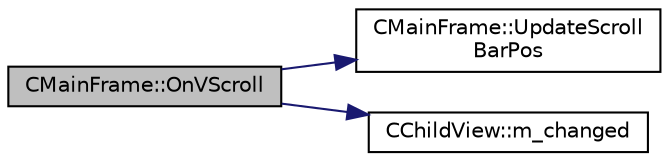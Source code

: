 digraph "CMainFrame::OnVScroll"
{
  edge [fontname="Helvetica",fontsize="10",labelfontname="Helvetica",labelfontsize="10"];
  node [fontname="Helvetica",fontsize="10",shape=record];
  rankdir="LR";
  Node10 [label="CMainFrame::OnVScroll",height=0.2,width=0.4,color="black", fillcolor="grey75", style="filled", fontcolor="black"];
  Node10 -> Node11 [color="midnightblue",fontsize="10",style="solid"];
  Node11 [label="CMainFrame::UpdateScroll\lBarPos",height=0.2,width=0.4,color="black", fillcolor="white", style="filled",URL="$class_c_main_frame.html#a4f7c9f6d9aeae93045c5dd2047ccebf1",tooltip="当改变窗口大小时,调整滚动块的位置 通过记录页面相对于上边界的偏移量来调整 "];
  Node10 -> Node12 [color="midnightblue",fontsize="10",style="solid"];
  Node12 [label="CChildView::m_changed",height=0.2,width=0.4,color="black", fillcolor="white", style="filled",URL="$class_c_child_view.html#acff91e8fc8cc40cd1ebe1d24a6be4945",tooltip="当文本内容根据用户的操作有变化的时候调用  操作如下 "];
}

